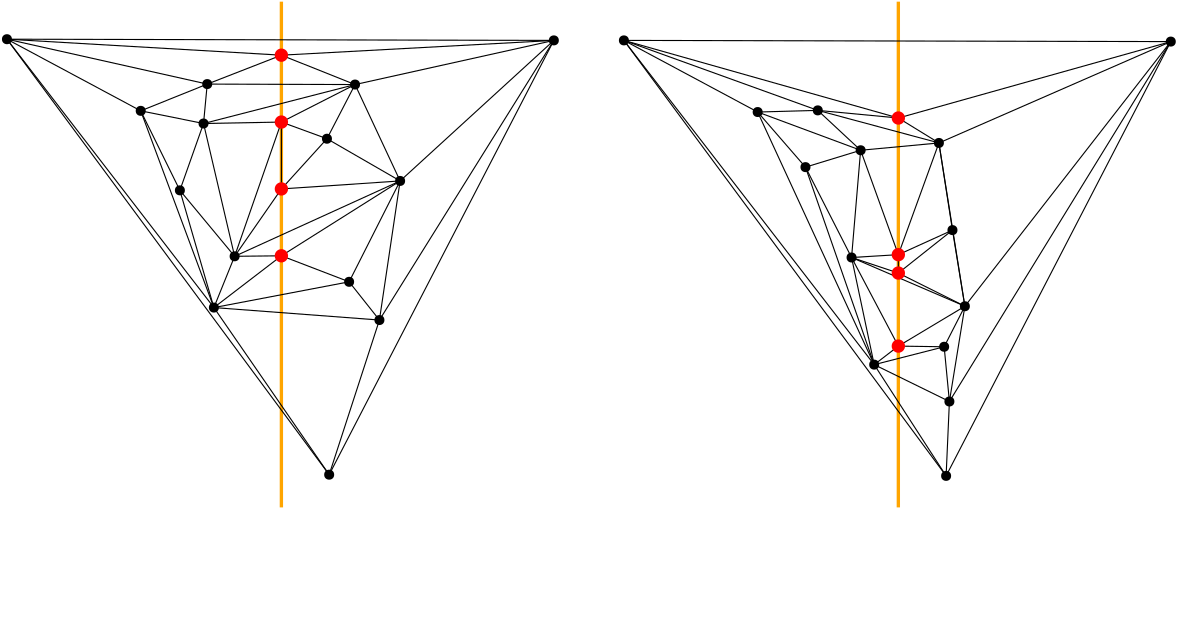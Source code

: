 <?xml version="1.0"?>
<!DOCTYPE ipe SYSTEM "ipe.dtd">
<ipe version="70206" creator="Ipe 7.2.7">
<info created="D:20180531113113" modified="D:20180920162703"/>
<ipestyle name="basic">
<symbol name="arrow/arc(spx)">
<path stroke="sym-stroke" fill="sym-stroke" pen="sym-pen">
0 0 m
-1 0.333 l
-1 -0.333 l
h
</path>
</symbol>
<symbol name="arrow/farc(spx)">
<path stroke="sym-stroke" fill="white" pen="sym-pen">
0 0 m
-1 0.333 l
-1 -0.333 l
h
</path>
</symbol>
<symbol name="arrow/ptarc(spx)">
<path stroke="sym-stroke" fill="sym-stroke" pen="sym-pen">
0 0 m
-1 0.333 l
-0.8 0 l
-1 -0.333 l
h
</path>
</symbol>
<symbol name="arrow/fptarc(spx)">
<path stroke="sym-stroke" fill="white" pen="sym-pen">
0 0 m
-1 0.333 l
-0.8 0 l
-1 -0.333 l
h
</path>
</symbol>
<symbol name="mark/circle(sx)" transformations="translations">
<path fill="sym-stroke">
0.6 0 0 0.6 0 0 e
0.4 0 0 0.4 0 0 e
</path>
</symbol>
<symbol name="mark/disk(sx)" transformations="translations">
<path fill="sym-stroke">
0.6 0 0 0.6 0 0 e
</path>
</symbol>
<symbol name="mark/fdisk(sfx)" transformations="translations">
<group>
<path fill="sym-fill">
0.5 0 0 0.5 0 0 e
</path>
<path fill="sym-stroke" fillrule="eofill">
0.6 0 0 0.6 0 0 e
0.4 0 0 0.4 0 0 e
</path>
</group>
</symbol>
<symbol name="mark/box(sx)" transformations="translations">
<path fill="sym-stroke" fillrule="eofill">
-0.6 -0.6 m
0.6 -0.6 l
0.6 0.6 l
-0.6 0.6 l
h
-0.4 -0.4 m
0.4 -0.4 l
0.4 0.4 l
-0.4 0.4 l
h
</path>
</symbol>
<symbol name="mark/square(sx)" transformations="translations">
<path fill="sym-stroke">
-0.6 -0.6 m
0.6 -0.6 l
0.6 0.6 l
-0.6 0.6 l
h
</path>
</symbol>
<symbol name="mark/fsquare(sfx)" transformations="translations">
<group>
<path fill="sym-fill">
-0.5 -0.5 m
0.5 -0.5 l
0.5 0.5 l
-0.5 0.5 l
h
</path>
<path fill="sym-stroke" fillrule="eofill">
-0.6 -0.6 m
0.6 -0.6 l
0.6 0.6 l
-0.6 0.6 l
h
-0.4 -0.4 m
0.4 -0.4 l
0.4 0.4 l
-0.4 0.4 l
h
</path>
</group>
</symbol>
<symbol name="mark/cross(sx)" transformations="translations">
<group>
<path fill="sym-stroke">
-0.43 -0.57 m
0.57 0.43 l
0.43 0.57 l
-0.57 -0.43 l
h
</path>
<path fill="sym-stroke">
-0.43 0.57 m
0.57 -0.43 l
0.43 -0.57 l
-0.57 0.43 l
h
</path>
</group>
</symbol>
<symbol name="arrow/fnormal(spx)">
<path stroke="sym-stroke" fill="white" pen="sym-pen">
0 0 m
-1 0.333 l
-1 -0.333 l
h
</path>
</symbol>
<symbol name="arrow/pointed(spx)">
<path stroke="sym-stroke" fill="sym-stroke" pen="sym-pen">
0 0 m
-1 0.333 l
-0.8 0 l
-1 -0.333 l
h
</path>
</symbol>
<symbol name="arrow/fpointed(spx)">
<path stroke="sym-stroke" fill="white" pen="sym-pen">
0 0 m
-1 0.333 l
-0.8 0 l
-1 -0.333 l
h
</path>
</symbol>
<symbol name="arrow/linear(spx)">
<path stroke="sym-stroke" pen="sym-pen">
-1 0.333 m
0 0 l
-1 -0.333 l
</path>
</symbol>
<symbol name="arrow/fdouble(spx)">
<path stroke="sym-stroke" fill="white" pen="sym-pen">
0 0 m
-1 0.333 l
-1 -0.333 l
h
-1 0 m
-2 0.333 l
-2 -0.333 l
h
</path>
</symbol>
<symbol name="arrow/double(spx)">
<path stroke="sym-stroke" fill="sym-stroke" pen="sym-pen">
0 0 m
-1 0.333 l
-1 -0.333 l
h
-1 0 m
-2 0.333 l
-2 -0.333 l
h
</path>
</symbol>
<pen name="heavier" value="0.8"/>
<pen name="fat" value="1.2"/>
<pen name="ultrafat" value="2"/>
<symbolsize name="large" value="5"/>
<symbolsize name="small" value="2"/>
<symbolsize name="tiny" value="1.1"/>
<arrowsize name="large" value="10"/>
<arrowsize name="small" value="5"/>
<arrowsize name="tiny" value="3"/>
<color name="red" value="1 0 0"/>
<color name="green" value="0 1 0"/>
<color name="blue" value="0 0 1"/>
<color name="yellow" value="1 1 0"/>
<color name="orange" value="1 0.647 0"/>
<color name="gold" value="1 0.843 0"/>
<color name="purple" value="0.627 0.125 0.941"/>
<color name="gray" value="0.745"/>
<color name="brown" value="0.647 0.165 0.165"/>
<color name="navy" value="0 0 0.502"/>
<color name="pink" value="1 0.753 0.796"/>
<color name="seagreen" value="0.18 0.545 0.341"/>
<color name="turquoise" value="0.251 0.878 0.816"/>
<color name="violet" value="0.933 0.51 0.933"/>
<color name="darkblue" value="0 0 0.545"/>
<color name="darkcyan" value="0 0.545 0.545"/>
<color name="darkgray" value="0.663"/>
<color name="darkgreen" value="0 0.392 0"/>
<color name="darkmagenta" value="0.545 0 0.545"/>
<color name="darkorange" value="1 0.549 0"/>
<color name="darkred" value="0.545 0 0"/>
<color name="lightblue" value="0.678 0.847 0.902"/>
<color name="lightcyan" value="0.878 1 1"/>
<color name="lightgray" value="0.827"/>
<color name="lightgreen" value="0.565 0.933 0.565"/>
<color name="lightyellow" value="1 1 0.878"/>
<dashstyle name="dashed" value="[4] 0"/>
<dashstyle name="dotted" value="[1 3] 0"/>
<dashstyle name="dash dotted" value="[4 2 1 2] 0"/>
<dashstyle name="dash dot dotted" value="[4 2 1 2 1 2] 0"/>
<textsize name="large" value="\large"/>
<textsize name="small" value="\small"/>
<textsize name="tiny" value="\tiny"/>
<textsize name="Large" value="\Large"/>
<textsize name="LARGE" value="\LARGE"/>
<textsize name="huge" value="\huge"/>
<textsize name="Huge" value="\Huge"/>
<textsize name="footnote" value="\footnotesize"/>
<textstyle name="center" begin="\begin{center}" end="\end{center}"/>
<textstyle name="itemize" begin="\begin{itemize}" end="\end{itemize}"/>
<textstyle name="item" begin="\begin{itemize}\item{}" end="\end{itemize}"/>
<gridsize name="4 pts" value="4"/>
<gridsize name="8 pts (~3 mm)" value="8"/>
<gridsize name="16 pts (~6 mm)" value="16"/>
<gridsize name="32 pts (~12 mm)" value="32"/>
<gridsize name="10 pts (~3.5 mm)" value="10"/>
<gridsize name="20 pts (~7 mm)" value="20"/>
<gridsize name="14 pts (~5 mm)" value="14"/>
<gridsize name="28 pts (~10 mm)" value="28"/>
<gridsize name="56 pts (~20 mm)" value="56"/>
<anglesize name="90 deg" value="90"/>
<anglesize name="60 deg" value="60"/>
<anglesize name="45 deg" value="45"/>
<anglesize name="30 deg" value="30"/>
<anglesize name="22.5 deg" value="22.5"/>
<opacity name="10%" value="0.1"/>
<opacity name="30%" value="0.3"/>
<opacity name="50%" value="0.5"/>
<opacity name="75%" value="0.75"/>
<tiling name="falling" angle="-60" step="4" width="1"/>
<tiling name="rising" angle="30" step="4" width="1"/>
</ipestyle>
<ipestyle name="odscolors">
<color name="usc gold" value="1 0.807 0.019"/>
<color name="tigers eye" value="0.968 0.549 0.235"/>
<color name="pearl aqua" value="0.556 0.776 0.725"/>
<color name="granny smith apple" value="0.733 0.858 0.607"/>
<color name="pale chestnut" value="0.909 0.682 0.717"/>
<color name="columbia blue" value="0.745 0.847 0.831"/>
<color name="magic mint" value="0.647 1 0.839"/>
<color name="light salmon" value="0.98 0.635 0.458"/>
<color name="dutch white" value="0.866 0.878 0.741"/>
<color name="medium sea green" value="0.266 0.686 0.411"/>
<color name="pink-orange" value="1 0.549 0.38"/>
<color name="diamond" value="0.721 0.882 1"/>
<color name="laurel green" value="0.67 0.768 0.631"/>
<color name="steel teal" value="0.4 0.521 0.525"/>
<color name="rose gold" value="0.741 0.419 0.45"/>
<color name="myrtle green" value="0.196 0.454 0.427"/>
<color name="pink raspberry" value="0.639 0.043 0.215"/>
<color name="trolley grey" value="0.505 0.498 0.458"/>
<color name="midnight green" value="0.062 0.309 0.333"/>
<color name="paynes grey" value="0.345 0.435 0.486"/>
</ipestyle>
<page>
<layer name="G0"/>
<layer name="Y"/>
<layer name="G1"/>
<layer name="G2"/>
<view layers="G0 Y G1" active="Y"/>
<view layers="G2" active="G2"/>
<path layer="Y" matrix="1.02565 -0.0144957 0 1.13794 -110.076 -94.3129" stroke="orange" pen="fat">
256 768 m
256 608 l
</path>
<path matrix="1.02565 -0.0144957 0 1.13794 112.025 -94.3129" stroke="orange" pen="fat">
256 768 m
256 608 l
</path>
<use layer="G0" matrix="0.662066 -0.00958363 0 0.752333 -16.9982 193.347" name="mark/disk(sx)" pos="215.672 737.655" size="normal" stroke="black"/>
<use matrix="0.662066 -0.00958363 0 0.752333 -16.9982 193.347" name="mark/disk(sx)" pos="296.043 738.458" size="normal" stroke="black"/>
<use matrix="0.662066 -0.00958363 0 0.752333 -16.9982 193.347" name="mark/disk(sx)" pos="213.663 718.767" size="normal" stroke="black"/>
<use matrix="0.662066 -0.00958363 0 0.752333 -16.9982 193.347" name="mark/disk(sx)" pos="179.505 724.393" size="normal" stroke="black"/>
<use matrix="0.662066 -0.00958363 0 0.752333 -16.9982 193.347" name="mark/disk(sx)" pos="200.803 686.619" size="normal" stroke="black"/>
<use matrix="0.662066 -0.00958363 0 0.752333 -16.9982 193.347" name="mark/disk(sx)" pos="280.773 712.338" size="normal" stroke="black"/>
<use matrix="0.662066 -0.00958363 0 0.752333 -2.09902 204.015" name="mark/disk(sx)" pos="298.053 678.18" size="normal" stroke="black"/>
<use matrix="0.662066 -0.00958363 0 0.752333 -11.3942 189.762" name="mark/disk(sx)" pos="222.102 660.096" size="normal" stroke="black"/>
<use matrix="0.662066 -0.00958363 0 0.752333 -16.9982 193.347" name="mark/disk(sx)" pos="219.289 630.761" size="normal" stroke="black"/>
<use matrix="0.662066 -0.00958363 0 0.752333 -16.9982 193.347" name="mark/disk(sx)" pos="292.828 644.022" size="normal" stroke="black"/>
<use matrix="0.662066 -0.00958363 0 0.752333 -16.9982 193.347" name="mark/disk(sx)" pos="309.305 625.938" size="normal" stroke="black"/>
<path matrix="0.662066 -0.00958363 0 0.752333 -16.9982 193.347" stroke="black">
219.289 630.761 m
309.305 625.938 l
</path>
<path matrix="0.662066 -0.00958363 0 0.752333 -16.9982 193.347" stroke="black">
309.305 625.938 m
292.828 644.022 l
</path>
<path matrix="0.662066 -0.00958363 0 0.752333 -16.9982 193.347" stroke="black">
292.828 644.022 m
256 656 l
</path>
<path matrix="0.662066 -0.00958363 0 0.752333 -16.9982 193.347" stroke="black">
256 656 m
219.289 630.761 l
</path>
<path matrix="0.662066 -0.00958363 0 0.752333 -16.9982 193.347" stroke="black">
219.289 630.761 m
292.828 644.022 l
</path>
<path matrix="0.662066 -0.00958363 0 0.752333 -16.9982 193.347" stroke="black">
230.566 655.439 m
256 656 l
</path>
<path matrix="0.662066 -0.00958363 0 0.752333 -16.9982 193.347" stroke="black">
230.566 655.439 m
320.557 692.647 l
</path>
<path matrix="0.662066 -0.00958363 0 0.752333 -16.9982 193.347" stroke="black">
320.557 692.647 m
256 656 l
</path>
<path matrix="0.662066 -0.00958363 0 0.752333 -16.9982 193.347" stroke="black">
256 688 m
256 720 l
</path>
<path matrix="0.662066 -0.00958363 0 0.752333 -16.9982 193.347" stroke="black">
256 720 m
230.566 655.439 l
</path>
<path matrix="0.662066 -0.00958363 0 0.752333 -16.9982 193.347" stroke="black">
230.566 655.439 m
256 688 l
</path>
<path matrix="0.662066 -0.00958363 0 0.752333 -16.9982 193.347" stroke="black">
256 688 m
320.557 692.647 l
</path>
<path matrix="0.662066 -0.00958363 0 0.752333 -16.9982 193.347" stroke="black">
320.557 692.647 m
280.773 712.338 l
</path>
<path matrix="0.662066 -0.00958363 0 0.752333 -16.9982 193.347" stroke="black">
280.773 712.338 m
256 720 l
</path>
<path matrix="0.662066 -0.00958363 0 0.752333 -16.9982 193.347" stroke="black">
280.773 712.338 m
256 688 l
</path>
<path matrix="0.662066 -0.00958363 0 0.752333 -16.9982 193.347" stroke="black">
200.803 686.619 m
230.566 655.439 l
</path>
<path matrix="0.662066 -0.00958363 0 0.752333 -16.9982 193.347" stroke="black">
200.803 686.619 m
219.289 630.761 l
</path>
<path matrix="0.662066 -0.00958363 0 0.752333 -16.9982 193.347" stroke="black">
230.566 655.439 m
219.289 630.761 l
</path>
<path matrix="0.662066 -0.00958363 0 0.752333 -16.9982 193.347" stroke="black">
200.803 686.619 m
213.663 718.767 l
</path>
<path matrix="0.662066 -0.00958363 0 0.752333 -16.9982 193.347" stroke="black">
213.663 718.767 m
179.505 724.393 l
</path>
<path matrix="0.662066 -0.00958363 0 0.752333 -16.9982 193.347" stroke="black">
179.505 724.393 m
200.803 686.619 l
</path>
<path matrix="0.662066 -0.00958363 0 0.752333 -16.9982 193.347" stroke="black">
213.663 718.767 m
230.566 655.439 l
</path>
<path matrix="0.662066 -0.00958363 0 0.752333 -16.9982 193.347" stroke="black">
213.663 718.767 m
215.672 737.655 l
</path>
<path matrix="0.662066 -0.00958363 0 0.752333 -16.9982 193.347" stroke="black">
215.672 737.655 m
179.505 724.393 l
</path>
<path matrix="0.662066 -0.00958363 0 0.752333 -16.9982 193.347" stroke="black">
215.672 737.655 m
296.043 738.458 l
</path>
<path matrix="0.662066 -0.00958363 0 0.752333 -16.9982 193.347" stroke="black">
213.663 718.767 m
296.043 738.458 l
</path>
<path matrix="0.662066 -0.00958363 0 0.752333 -16.9982 193.347" stroke="black">
256 720 m
296.043 738.458 l
</path>
<path matrix="0.662066 -0.00958363 0 0.752333 -16.9982 193.347" stroke="black">
256 720 m
213.663 718.767 l
</path>
<path matrix="0.662066 -0.00958363 0 0.752333 -16.9982 193.347" stroke="black">
256 752 m
215.672 737.655 l
</path>
<path matrix="0.662066 -0.00958363 0 0.752333 -16.9982 193.347" stroke="black">
256 752 m
296.043 738.458 l
</path>
<path matrix="0.662066 -0.00958363 0 0.752333 -16.9982 193.347" stroke="black">
296.043 738.458 m
280.773 712.338 l
</path>
<path matrix="0.662066 -0.00958363 0 0.752333 -16.9982 193.347" stroke="black">
320.557 692.647 m
292.828 644.022 l
</path>
<path matrix="0.662066 -0.00958363 0 0.752333 -16.9982 193.347" stroke="black">
320.557 692.647 m
309.305 625.938 l
</path>
<path matrix="0.662066 -0.00958363 0 0.752333 -16.9982 193.347" stroke="black">
219.289 630.761 m
179.505 724.393 l
</path>
<use matrix="0.662066 -0.00958363 0 0.752333 -31.0991 193.248" name="mark/disk(sx)" pos="128.067 758.149" size="normal" stroke="black"/>
<use matrix="0.662066 -0.00958363 0 0.752333 -3.42932 193.755" name="mark/disk(sx)" pos="383.648 760.159" size="normal" stroke="black"/>
<use matrix="0.662066 -0.00958363 0 0.752333 -16.9982 170.067" name="mark/disk(sx)" pos="281.978 582.538" size="normal" stroke="black"/>
<path matrix="0.662066 -0.00958363 0 0.752333 -16.9982 193.347" stroke="black">
106.769 757.747 m
256 752 l
</path>
<path matrix="0.662066 -0.00958363 0 0.752333 -16.9982 193.347" stroke="black">
106.769 757.747 m
215.672 737.655 l
</path>
<path matrix="0.662066 -0.00958363 0 0.752333 -16.9982 193.347" stroke="black">
106.769 757.747 m
179.505 724.393 l
</path>
<path matrix="0.662066 -0.00958363 0 0.752333 -16.9982 193.347" stroke="black">
106.769 757.747 m
219.289 630.761 l
</path>
<path matrix="0.662066 -0.00958363 0 0.752333 -16.9982 193.347" stroke="black">
256 752 m
404.143 760.962 l
</path>
<path matrix="0.662066 -0.00958363 0 0.752333 -16.9982 193.347" stroke="black">
106.769 757.747 m
404.143 760.962 l
</path>
<path matrix="0.662066 -0.00958363 0 0.752333 -16.9982 193.347" stroke="black">
404.143 760.962 m
296.043 738.458 l
</path>
<path matrix="0.662066 -0.00958363 0 0.752333 -16.9982 193.347" stroke="black">
404.143 760.962 m
320.557 692.647 l
</path>
<path matrix="0.662066 -0.00958363 0 0.752333 -16.9982 193.347" stroke="black">
404.143 760.962 m
309.305 625.938 l
</path>
<path matrix="0.662066 -0.00958363 0 0.752333 -16.9982 193.347" stroke="black">
219.289 630.761 m
281.978 551.595 l
</path>
<path matrix="0.662066 -0.00958363 0 0.752333 -16.9982 193.347" stroke="black">
281.978 551.595 m
309.305 625.938 l
</path>
<path matrix="0.662066 -0.00958363 0 0.752333 -16.9982 193.347" stroke="black">
106.769 757.747 m
281.978 551.595 l
</path>
<path matrix="0.662066 -0.00958363 0 0.752333 -16.9982 193.347" stroke="black">
281.978 551.595 m
404.143 760.962 l
</path>
<path matrix="0.662066 -0.00958363 0 0.752333 -16.9982 193.347" stroke="black">
296.043 738.458 m
320.557 692.647 l
</path>
<use matrix="0.662066 -0.00958363 0 0.752333 -16.9982 193.347" name="mark/disk(sx)" pos="256 656" size="4" stroke="red"/>
<use matrix="0.662066 -0.00958363 0 0.752333 -16.9982 193.347" name="mark/disk(sx)" pos="256 688" size="4" stroke="red"/>
<use matrix="0.662066 -0.00958363 0 0.752333 -16.9982 193.347" name="mark/disk(sx)" pos="256 720" size="4" stroke="red"/>
<use matrix="0.662066 -0.00958363 0 0.752333 -16.9982 193.347" name="mark/disk(sx)" pos="256 752" size="4" stroke="red"/>
<use layer="G2" matrix="1 0 0 1 -4.42056 8.43857" name="mark/disk(sx)" pos="215.672 737.655" size="normal" stroke="black"/>
<use matrix="1 0 0 1 21.2987 7.23371" name="mark/disk(sx)" pos="296.043 738.458" size="normal" stroke="black"/>
<use matrix="1 0 0 1 15.672 18.8876" name="mark/disk(sx)" pos="213.663 718.767" size="normal" stroke="black"/>
<use matrix="1 0 0 1 -26.5228 12.4579" name="mark/disk(sx)" pos="179.505 724.393" size="normal" stroke="black"/>
<use matrix="1 0 0 1 -14.4667 34.9613" name="mark/disk(sx)" pos="200.803 686.619" size="normal" stroke="black"/>
<use matrix="1 0 0 1 14.1449 12.9018" name="mark/disk(sx)" pos="280.773 712.338" size="normal" stroke="black"/>
<use matrix="1 0 0 1 2.41072 66.3066" name="mark/disk(sx)" pos="222.102 660.096" size="normal" stroke="black"/>
<use matrix="1 0 0 1 11.6534 20.4943" name="mark/disk(sx)" pos="219.289 630.761" size="normal" stroke="black"/>
<use matrix="1 0 0 1 -7.63487 33.354" name="mark/disk(sx)" pos="292.828 644.022" size="normal" stroke="black"/>
<use matrix="1 0 0 1 -10.8506 18.4858" name="mark/disk(sx)" pos="309.305 625.938" size="normal" stroke="black"/>
<path stroke="black">
230.942 651.255 m
298.454 644.424 l
</path>
<path stroke="black">
298.454 644.424 m
285.193 677.376 l
</path>
<path stroke="black">
285.193 677.376 m
256 717.562 l
</path>
<path stroke="black">
256 717.562 m
230.942 651.255 l
</path>
<path stroke="black">
230.942 651.255 m
285.193 677.376 l
</path>
<path stroke="black">
224.513 726.403 m
256 717.562 l
</path>
<path stroke="black">
224.513 726.403 m
331.005 714.749 l
</path>
<path stroke="black">
331.005 714.749 m
256 717.562 l
</path>
<path stroke="black">
256 726.403 m
256 736.047 l
</path>
<path stroke="black">
256 736.047 m
224.513 726.403 l
</path>
<path stroke="black">
224.513 726.403 m
256 726.403 l
</path>
<path stroke="black">
256 726.403 m
331.005 714.749 l
</path>
<path stroke="black">
331.005 714.749 m
294.918 725.24 l
</path>
<path stroke="black">
294.918 725.24 m
256 736.047 l
</path>
<path stroke="black">
294.918 725.24 m
256 726.403 l
</path>
<path stroke="black">
186.336 721.58 m
224.513 726.403 l
</path>
<path stroke="black">
186.336 721.58 m
230.942 651.255 l
</path>
<path stroke="black">
224.513 726.403 m
230.942 651.255 l
</path>
<path stroke="black">
186.336 721.58 m
229.335 737.655 l
</path>
<path stroke="black">
229.335 737.655 m
152.982 736.851 l
</path>
<path stroke="black">
152.982 736.851 m
186.336 721.58 l
</path>
<path stroke="black">
229.335 737.655 m
224.513 726.403 l
</path>
<path stroke="black">
229.335 737.655 m
211.251 746.094 l
</path>
<path stroke="black">
211.251 746.094 m
152.982 736.851 l
</path>
<path stroke="black">
211.251 746.094 m
317.342 745.692 l
</path>
<path stroke="black">
229.335 737.655 m
317.342 745.692 l
</path>
<path stroke="black">
256 736.047 m
317.342 745.692 l
</path>
<path stroke="black">
256 736.047 m
229.335 737.655 l
</path>
<path stroke="black">
256 752 m
211.251 746.094 l
</path>
<path stroke="black">
256 752 m
317.342 745.692 l
</path>
<path stroke="black">
317.342 745.692 m
294.918 725.24 l
</path>
<path stroke="black">
331.005 714.749 m
285.193 677.376 l
</path>
<path stroke="black">
331.005 714.749 m
298.454 644.424 l
</path>
<path stroke="black">
230.942 651.255 m
152.982 736.851 l
</path>
<use matrix="1 0 0 1 -21.2988 -0.401433" name="mark/disk(sx)" pos="128.067 758.149" size="normal" stroke="black"/>
<use matrix="1 0 0 1 20.4943 0.804138" name="mark/disk(sx)" pos="383.648 760.159" size="normal" stroke="black"/>
<use matrix="1 0 0 1 -0.00037638 -30.9426" name="mark/disk(sx)" pos="281.978 582.538" size="normal" stroke="black"/>
<path stroke="black">
106.769 757.747 m
256 752 l
</path>
<path stroke="black">
106.769 757.747 m
211.251 746.094 l
</path>
<path stroke="black">
106.769 757.747 m
152.982 736.851 l
</path>
<path stroke="black">
106.769 757.747 m
230.942 651.255 l
</path>
<path stroke="black">
256 752 m
404.143 760.962 l
</path>
<path matrix="1 0 0 1 -0.00037638 0.00042382" stroke="black">
106.769 757.747 m
404.143 760.962 l
</path>
<path stroke="black">
404.143 760.962 m
317.342 745.692 l
</path>
<path stroke="black">
404.143 760.962 m
331.005 714.749 l
</path>
<path stroke="black">
404.143 760.962 m
298.454 644.424 l
</path>
<path stroke="black">
230.942 651.255 m
281.978 551.595 l
</path>
<path stroke="black">
281.978 551.595 m
298.454 644.424 l
</path>
<path matrix="1 0 0 1 -0.00037638 0.00042382" stroke="black">
106.769 757.747 m
281.978 551.595 l
</path>
<path matrix="1 0 0 1 -0.00037638 0.00042382" stroke="black">
281.978 551.595 m
404.143 760.962 l
</path>
<path stroke="black">
317.342 745.692 m
331.005 714.749 l
</path>
<use matrix="1 0 0 1 0 61.5617" name="mark/disk(sx)" pos="256 656" size="large" stroke="pale chestnut"/>
<use matrix="1 0 0 1 0 38.4026" name="mark/disk(sx)" pos="256 688" size="large" stroke="pale chestnut"/>
<use matrix="1 0 0 1 0 16.0471" name="mark/disk(sx)" pos="256 720" size="large" stroke="pale chestnut"/>
<use matrix="1 0 0 1 -0.00037638 0.00042382" name="mark/disk(sx)" pos="256 752" size="large" stroke="pale chestnut"/>
<use matrix="1 0 0 1 10.4482 22.1013" name="mark/disk(sx)" pos="320.557 692.647" size="normal" stroke="black"/>
<use layer="G1" matrix="0.662066 -0.00958363 0 0.752333 202.799 183.881" name="mark/disk(sx)" pos="215.672 737.655" size="normal" stroke="black"/>
<use matrix="0.662066 -0.00958363 0 0.752333 193.196 172.324" name="mark/disk(sx)" pos="296.043 738.458" size="normal" stroke="black"/>
<use matrix="0.662066 -0.00958363 0 0.752333 219.558 183.715" name="mark/disk(sx)" pos="213.663 718.767" size="normal" stroke="black"/>
<use matrix="0.662066 -0.00958363 0 0.752333 205.103 192.917" name="mark/disk(sx)" pos="179.505 724.393" size="normal" stroke="black"/>
<use matrix="0.662066 -0.00958363 0 0.752333 208.213 201.708" name="mark/disk(sx)" pos="200.803 686.619" size="normal" stroke="black"/>
<use matrix="0.662066 -0.00958363 0 0.752333 208.186 160.452" name="mark/disk(sx)" pos="280.773 712.338" size="normal" stroke="black"/>
<use matrix="0.662066 -0.00958363 0 0.752333 220.712 172.805" name="mark/disk(sx)" pos="219.289 630.761" size="normal" stroke="black"/>
<use matrix="0.662066 -0.00958363 0 0.752333 197.214 169.967" name="mark/disk(sx)" pos="292.828 644.022" size="normal" stroke="black"/>
<use matrix="0.662066 -0.00958363 0 0.752333 188.194 164.024" name="mark/disk(sx)" pos="309.305 625.938" size="normal" stroke="black"/>
<path matrix="0.662066 -0.00958363 0 0.752333 205.103 192.916" stroke="black">
242.867 604.33 m
283.766 587.21 l
</path>
<path matrix="0.662066 -0.00958363 0 0.752333 205.103 192.916" stroke="black">
283.766 587.21 m
280.912 613.366 l
</path>
<path matrix="0.662066 -0.00958363 0 0.752333 205.103 192.916" stroke="black">
280.912 613.366 m
256 613.366 l
</path>
<path matrix="0.662066 -0.00958363 0 0.752333 205.103 192.916" stroke="black">
256 613.366 m
242.867 604.33 l
</path>
<path matrix="0.662066 -0.00958363 0 0.752333 205.103 192.916" stroke="black">
242.867 604.33 m
280.912 613.366 l
</path>
<path matrix="0.662066 -0.00958363 0 0.752333 205.103 192.916" stroke="black">
230.566 655.439 m
256 613.366 l
</path>
<path matrix="0.662066 -0.00958363 0 0.752333 205.103 192.916" stroke="black">
230.566 655.439 m
292.179 632.899 l
</path>
<path matrix="0.662066 -0.00958363 0 0.752333 205.103 192.916" stroke="black">
292.179 632.899 m
256 613.366 l
</path>
<path matrix="0.662066 -0.00958363 0 0.752333 205.103 192.916" stroke="black">
256 648.32 m
256 657.118 l
</path>
<path matrix="0.662066 -0.00958363 0 0.752333 205.103 192.916" stroke="black">
256 657.118 m
230.566 655.439 l
</path>
<path matrix="0.662066 -0.00958363 0 0.752333 205.103 192.916" stroke="black">
230.566 655.439 m
256 648.32 l
</path>
<path matrix="0.662066 -0.00958363 0 0.752333 205.103 192.916" stroke="black">
256 648.32 m
292.179 632.899 l
</path>
<path matrix="0.662066 -0.00958363 0 0.752333 205.103 192.916" stroke="black">
292.179 632.899 m
285.43 669.245 l
</path>
<path matrix="0.662066 -0.00958363 0 0.752333 205.103 192.916" stroke="black">
285.43 669.245 m
256 657.118 l
</path>
<path matrix="0.662066 -0.00958363 0 0.752333 205.103 192.916" stroke="black">
285.43 669.245 m
256 648.32 l
</path>
<path matrix="0.662066 -0.00958363 0 0.752333 205.103 192.916" stroke="black">
205.501 698.364 m
230.566 655.439 l
</path>
<path matrix="0.662066 -0.00958363 0 0.752333 205.103 192.916" stroke="black">
205.501 698.364 m
242.867 604.33 l
</path>
<path matrix="0.662066 -0.00958363 0 0.752333 205.103 192.916" stroke="black">
230.566 655.439 m
242.867 604.33 l
</path>
<path matrix="0.662066 -0.00958363 0 0.752333 205.103 192.916" stroke="black">
205.501 698.364 m
235.495 706.815 l
</path>
<path matrix="0.662066 -0.00958363 0 0.752333 205.103 192.916" stroke="black">
235.495 706.815 m
179.505 724.393 l
</path>
<path matrix="0.662066 -0.00958363 0 0.752333 205.103 192.916" stroke="black">
179.505 724.393 m
205.501 698.364 l
</path>
<path matrix="0.662066 -0.00958363 0 0.752333 205.103 192.916" stroke="black">
235.495 706.815 m
230.566 655.439 l
</path>
<path matrix="0.662066 -0.00958363 0 0.752333 205.103 192.916" stroke="black">
235.495 706.815 m
212.193 725.601 l
</path>
<path matrix="0.662066 -0.00958363 0 0.752333 205.103 192.916" stroke="black">
212.193 725.601 m
179.505 724.393 l
</path>
<path matrix="0.662066 -0.00958363 0 0.752333 205.103 192.916" stroke="black">
212.193 725.601 m
278.059 710.858 l
</path>
<path matrix="0.662066 -0.00958363 0 0.752333 205.103 192.916" stroke="black">
235.495 706.815 m
278.059 710.858 l
</path>
<path matrix="0.662066 -0.00958363 0 0.752333 205.103 192.916" stroke="black">
256 657.118 m
278.059 710.858 l
</path>
<path matrix="0.662066 -0.00958363 0 0.752333 205.103 192.916" stroke="black">
256 657.118 m
235.495 706.815 l
</path>
<path matrix="0.662066 -0.00958363 0 0.752333 205.103 192.916" stroke="black">
256 722.509 m
212.193 725.601 l
</path>
<path matrix="0.662066 -0.00958363 0 0.752333 205.103 192.916" stroke="black">
256 722.509 m
278.059 710.858 l
</path>
<path matrix="0.662066 -0.00958363 0 0.752333 205.103 192.916" stroke="black">
278.059 710.858 m
285.43 669.245 l
</path>
<path matrix="0.662066 -0.00958363 0 0.752333 205.103 192.916" stroke="black">
292.179 632.899 m
280.912 613.366 l
</path>
<path matrix="0.662066 -0.00958363 0 0.752333 205.103 192.916" stroke="black">
292.179 632.899 m
283.766 587.21 l
</path>
<path matrix="0.662066 -0.00958363 0 0.752333 205.103 192.916" stroke="black">
242.867 604.33 m
179.505 724.393 l
</path>
<use matrix="0.662066 -0.00958363 0 0.752333 191.001 192.818" name="mark/disk(sx)" pos="128.067 758.149" size="normal" stroke="black"/>
<use matrix="0.662066 -0.00958363 0 0.752333 218.671 193.325" name="mark/disk(sx)" pos="383.648 760.159" size="normal" stroke="black"/>
<use matrix="0.662066 -0.00958363 0 0.752333 205.103 169.637" name="mark/disk(sx)" pos="281.978 582.538" size="normal" stroke="black"/>
<path matrix="0.662066 -0.00958363 0 0.752333 205.103 192.916" stroke="black">
106.769 757.747 m
256 722.509 l
</path>
<path matrix="0.662066 -0.00958363 0 0.752333 205.103 192.916" stroke="black">
106.769 757.747 m
212.193 725.601 l
</path>
<path matrix="0.662066 -0.00958363 0 0.752333 205.103 192.917" stroke="black">
106.769 757.747 m
179.505 724.393 l
</path>
<path matrix="0.662066 -0.00958363 0 0.752333 205.103 192.916" stroke="black">
106.769 757.747 m
242.867 604.33 l
</path>
<path matrix="0.662066 -0.00958363 0 0.752333 205.103 192.916" stroke="black">
256 722.509 m
404.143 760.962 l
</path>
<path matrix="0.662066 -0.00958363 0 0.752333 205.103 192.917" stroke="black">
106.769 757.747 m
404.143 760.962 l
</path>
<path matrix="0.662066 -0.00958363 0 0.752333 205.103 192.916" stroke="black">
404.143 760.962 m
278.059 710.858 l
</path>
<path matrix="0.662066 -0.00958363 0 0.752333 205.103 192.916" stroke="black">
404.143 760.962 m
292.179 632.899 l
</path>
<path matrix="0.662066 -0.00958363 0 0.752333 205.103 192.916" stroke="black">
404.143 760.962 m
283.766 587.21 l
</path>
<path matrix="0.662066 -0.00958363 0 0.752333 205.103 192.916" stroke="black">
242.867 604.33 m
281.978 551.595 l
</path>
<path matrix="0.662066 -0.00958363 0 0.752333 205.103 192.916" stroke="black">
281.978 551.595 m
283.766 587.21 l
</path>
<path matrix="0.662066 -0.00958363 0 0.752333 205.103 192.917" stroke="black">
106.769 757.747 m
281.978 551.595 l
</path>
<path matrix="0.662066 -0.00958363 0 0.752333 205.103 192.917" stroke="black">
281.978 551.595 m
404.143 760.962 l
</path>
<path matrix="0.662066 -0.00958363 0 0.752333 205.103 192.916" stroke="black">
278.059 710.858 m
292.179 632.899 l
</path>
<use matrix="0.662066 -0.00958363 0 0.752333 205.103 160.841" name="mark/disk(sx)" pos="256 656" size="4" stroke="red"/>
<use matrix="0.662066 -0.00958363 0 0.752333 205.103 163.064" name="mark/disk(sx)" pos="256 688" size="4" stroke="red"/>
<use matrix="0.662066 -0.00958363 0 0.752333 205.103 145.608" name="mark/disk(sx)" pos="256 720" size="4" stroke="red"/>
<use matrix="0.662066 -0.00958363 0 0.752333 205.103 170.729" name="mark/disk(sx)" pos="256 752" size="4" stroke="red"/>
<use matrix="0.662066 -0.00958363 0 0.752333 186.315 148.238" name="mark/disk(sx)" pos="320.557 692.647" size="normal" stroke="black"/>
<use matrix="0.662066 -0.00958363 0 0.752333 205.103 192.916" name="mark/disk(sx)" pos="230.566 655.439" size="normal" stroke="black"/>
</page>
</ipe>
